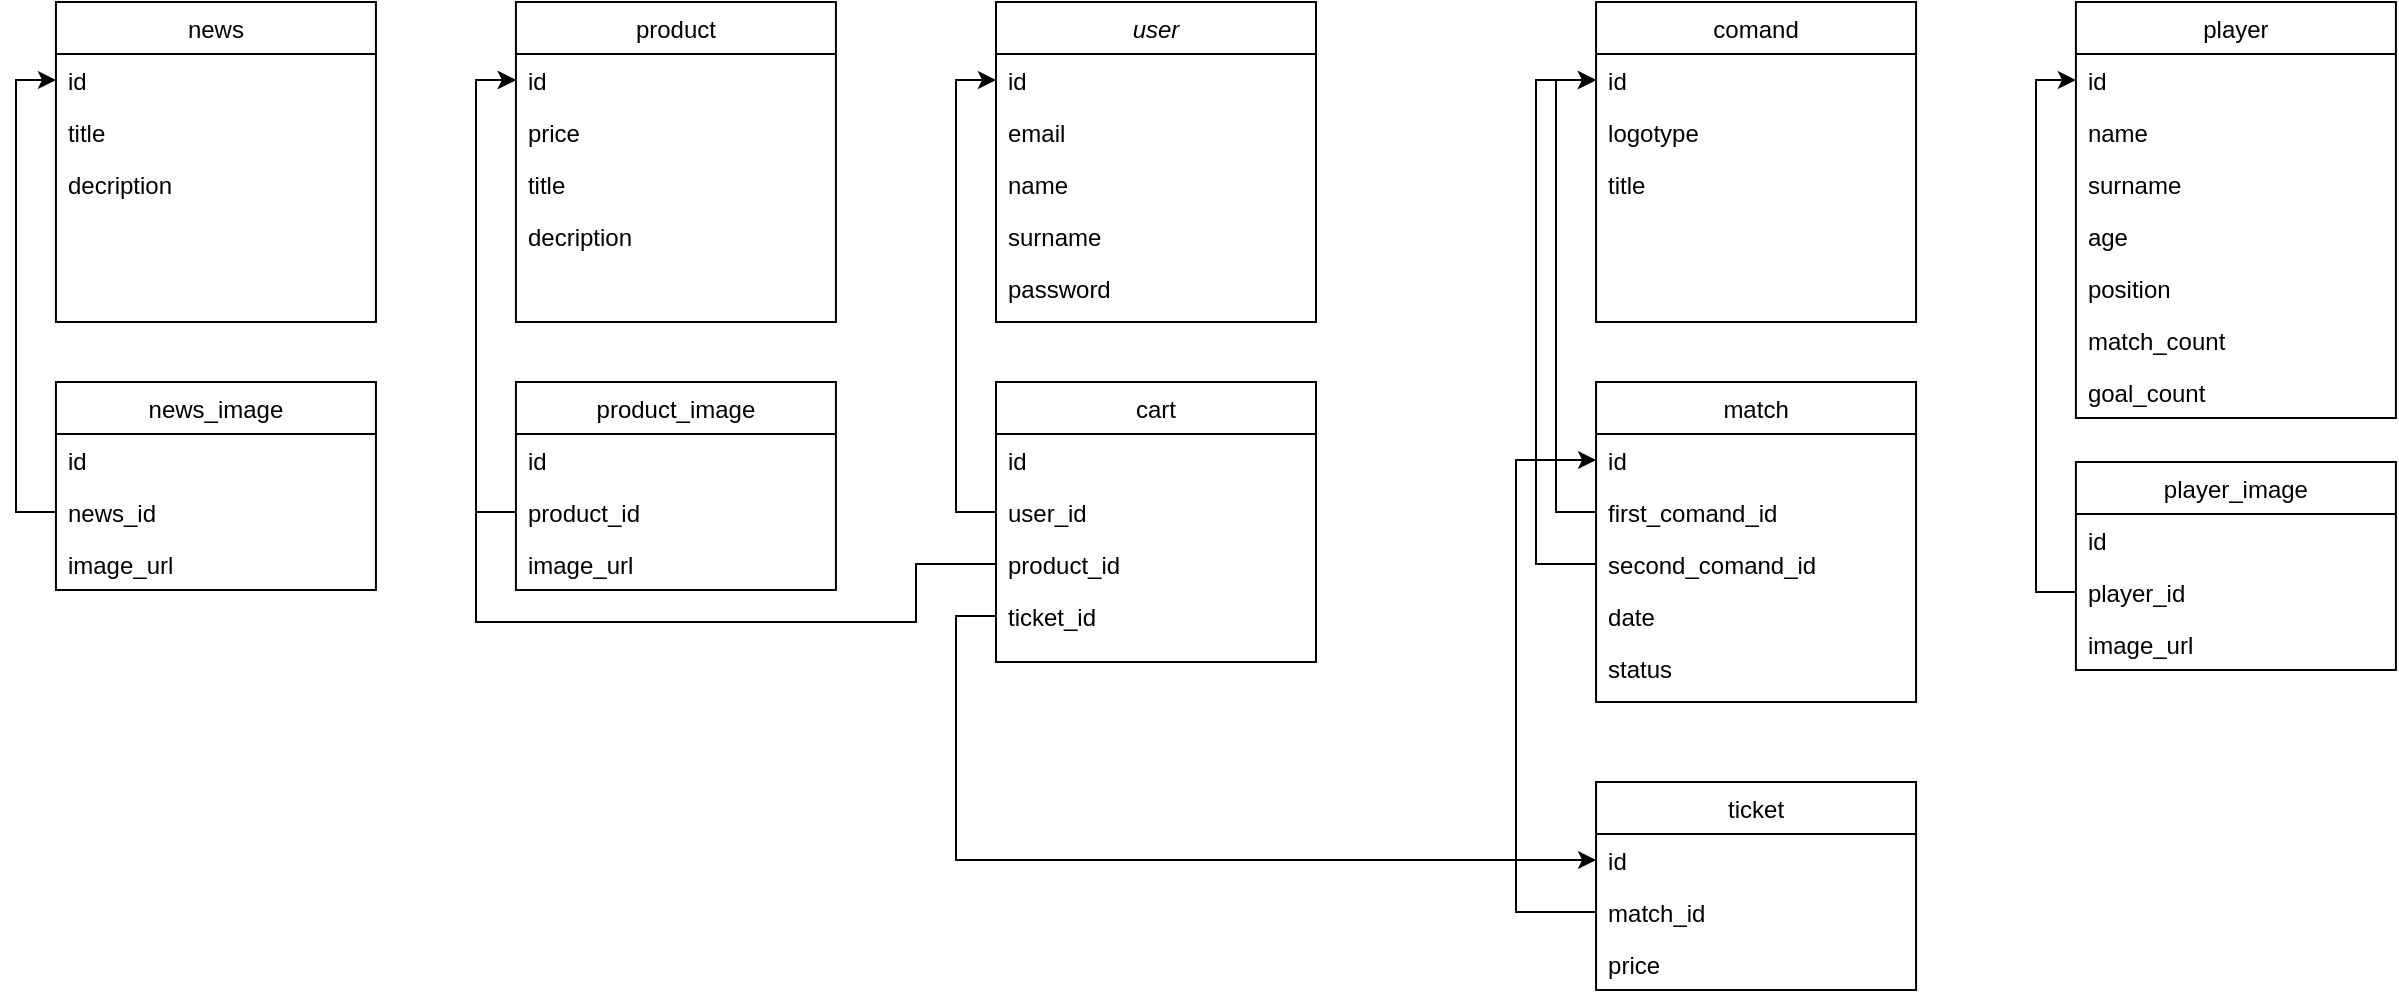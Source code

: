 <mxfile version="18.0.3" type="github">
  <diagram id="C5RBs43oDa-KdzZeNtuy" name="Page-1">
    <mxGraphModel dx="3410" dy="1392" grid="1" gridSize="10" guides="1" tooltips="1" connect="1" arrows="1" fold="1" page="1" pageScale="1" pageWidth="827" pageHeight="1169" math="0" shadow="0">
      <root>
        <mxCell id="WIyWlLk6GJQsqaUBKTNV-0" />
        <mxCell id="WIyWlLk6GJQsqaUBKTNV-1" parent="WIyWlLk6GJQsqaUBKTNV-0" />
        <mxCell id="zkfFHV4jXpPFQw0GAbJ--0" value="user" style="swimlane;fontStyle=2;align=center;verticalAlign=top;childLayout=stackLayout;horizontal=1;startSize=26;horizontalStack=0;resizeParent=1;resizeLast=0;collapsible=1;marginBottom=0;rounded=0;shadow=0;strokeWidth=1;" parent="WIyWlLk6GJQsqaUBKTNV-1" vertex="1">
          <mxGeometry x="-180" y="50" width="160" height="160" as="geometry">
            <mxRectangle x="230" y="140" width="160" height="26" as="alternateBounds" />
          </mxGeometry>
        </mxCell>
        <mxCell id="zkfFHV4jXpPFQw0GAbJ--1" value="id" style="text;align=left;verticalAlign=top;spacingLeft=4;spacingRight=4;overflow=hidden;rotatable=0;points=[[0,0.5],[1,0.5]];portConstraint=eastwest;" parent="zkfFHV4jXpPFQw0GAbJ--0" vertex="1">
          <mxGeometry y="26" width="160" height="26" as="geometry" />
        </mxCell>
        <mxCell id="zkfFHV4jXpPFQw0GAbJ--2" value="email" style="text;align=left;verticalAlign=top;spacingLeft=4;spacingRight=4;overflow=hidden;rotatable=0;points=[[0,0.5],[1,0.5]];portConstraint=eastwest;rounded=0;shadow=0;html=0;" parent="zkfFHV4jXpPFQw0GAbJ--0" vertex="1">
          <mxGeometry y="52" width="160" height="26" as="geometry" />
        </mxCell>
        <mxCell id="zkfFHV4jXpPFQw0GAbJ--3" value="name" style="text;align=left;verticalAlign=top;spacingLeft=4;spacingRight=4;overflow=hidden;rotatable=0;points=[[0,0.5],[1,0.5]];portConstraint=eastwest;rounded=0;shadow=0;html=0;" parent="zkfFHV4jXpPFQw0GAbJ--0" vertex="1">
          <mxGeometry y="78" width="160" height="26" as="geometry" />
        </mxCell>
        <mxCell id="oIwR73O2x-FvjPXzibVT-0" value="surname" style="text;align=left;verticalAlign=top;spacingLeft=4;spacingRight=4;overflow=hidden;rotatable=0;points=[[0,0.5],[1,0.5]];portConstraint=eastwest;rounded=0;shadow=0;html=0;" vertex="1" parent="zkfFHV4jXpPFQw0GAbJ--0">
          <mxGeometry y="104" width="160" height="26" as="geometry" />
        </mxCell>
        <mxCell id="oIwR73O2x-FvjPXzibVT-1" value="password" style="text;align=left;verticalAlign=top;spacingLeft=4;spacingRight=4;overflow=hidden;rotatable=0;points=[[0,0.5],[1,0.5]];portConstraint=eastwest;rounded=0;shadow=0;html=0;" vertex="1" parent="zkfFHV4jXpPFQw0GAbJ--0">
          <mxGeometry y="130" width="160" height="26" as="geometry" />
        </mxCell>
        <mxCell id="zkfFHV4jXpPFQw0GAbJ--17" value="cart" style="swimlane;fontStyle=0;align=center;verticalAlign=top;childLayout=stackLayout;horizontal=1;startSize=26;horizontalStack=0;resizeParent=1;resizeLast=0;collapsible=1;marginBottom=0;rounded=0;shadow=0;strokeWidth=1;" parent="WIyWlLk6GJQsqaUBKTNV-1" vertex="1">
          <mxGeometry x="-180" y="240" width="160" height="140" as="geometry">
            <mxRectangle x="550" y="140" width="160" height="26" as="alternateBounds" />
          </mxGeometry>
        </mxCell>
        <mxCell id="zkfFHV4jXpPFQw0GAbJ--19" value="id" style="text;align=left;verticalAlign=top;spacingLeft=4;spacingRight=4;overflow=hidden;rotatable=0;points=[[0,0.5],[1,0.5]];portConstraint=eastwest;rounded=0;shadow=0;html=0;" parent="zkfFHV4jXpPFQw0GAbJ--17" vertex="1">
          <mxGeometry y="26" width="160" height="26" as="geometry" />
        </mxCell>
        <mxCell id="oIwR73O2x-FvjPXzibVT-2" value="user_id" style="text;align=left;verticalAlign=top;spacingLeft=4;spacingRight=4;overflow=hidden;rotatable=0;points=[[0,0.5],[1,0.5]];portConstraint=eastwest;rounded=0;shadow=0;html=0;" vertex="1" parent="zkfFHV4jXpPFQw0GAbJ--17">
          <mxGeometry y="52" width="160" height="26" as="geometry" />
        </mxCell>
        <mxCell id="oIwR73O2x-FvjPXzibVT-14" value="product_id" style="text;align=left;verticalAlign=top;spacingLeft=4;spacingRight=4;overflow=hidden;rotatable=0;points=[[0,0.5],[1,0.5]];portConstraint=eastwest;rounded=0;shadow=0;html=0;" vertex="1" parent="zkfFHV4jXpPFQw0GAbJ--17">
          <mxGeometry y="78" width="160" height="26" as="geometry" />
        </mxCell>
        <mxCell id="oIwR73O2x-FvjPXzibVT-15" value="ticket_id" style="text;align=left;verticalAlign=top;spacingLeft=4;spacingRight=4;overflow=hidden;rotatable=0;points=[[0,0.5],[1,0.5]];portConstraint=eastwest;rounded=0;shadow=0;html=0;" vertex="1" parent="zkfFHV4jXpPFQw0GAbJ--17">
          <mxGeometry y="104" width="160" height="26" as="geometry" />
        </mxCell>
        <mxCell id="oIwR73O2x-FvjPXzibVT-4" style="edgeStyle=orthogonalEdgeStyle;rounded=0;orthogonalLoop=1;jettySize=auto;html=1;exitX=0;exitY=0.5;exitDx=0;exitDy=0;entryX=0;entryY=0.5;entryDx=0;entryDy=0;" edge="1" parent="WIyWlLk6GJQsqaUBKTNV-1" source="oIwR73O2x-FvjPXzibVT-2" target="zkfFHV4jXpPFQw0GAbJ--1">
          <mxGeometry relative="1" as="geometry" />
        </mxCell>
        <mxCell id="oIwR73O2x-FvjPXzibVT-5" value="ticket" style="swimlane;fontStyle=0;align=center;verticalAlign=top;childLayout=stackLayout;horizontal=1;startSize=26;horizontalStack=0;resizeParent=1;resizeLast=0;collapsible=1;marginBottom=0;rounded=0;shadow=0;strokeWidth=1;" vertex="1" parent="WIyWlLk6GJQsqaUBKTNV-1">
          <mxGeometry x="120.03" y="440" width="160" height="104" as="geometry">
            <mxRectangle x="550" y="140" width="160" height="26" as="alternateBounds" />
          </mxGeometry>
        </mxCell>
        <mxCell id="oIwR73O2x-FvjPXzibVT-6" value="id" style="text;align=left;verticalAlign=top;spacingLeft=4;spacingRight=4;overflow=hidden;rotatable=0;points=[[0,0.5],[1,0.5]];portConstraint=eastwest;rounded=0;shadow=0;html=0;" vertex="1" parent="oIwR73O2x-FvjPXzibVT-5">
          <mxGeometry y="26" width="160" height="26" as="geometry" />
        </mxCell>
        <mxCell id="oIwR73O2x-FvjPXzibVT-7" value="match_id" style="text;align=left;verticalAlign=top;spacingLeft=4;spacingRight=4;overflow=hidden;rotatable=0;points=[[0,0.5],[1,0.5]];portConstraint=eastwest;rounded=0;shadow=0;html=0;" vertex="1" parent="oIwR73O2x-FvjPXzibVT-5">
          <mxGeometry y="52" width="160" height="26" as="geometry" />
        </mxCell>
        <mxCell id="oIwR73O2x-FvjPXzibVT-11" value="price" style="text;align=left;verticalAlign=top;spacingLeft=4;spacingRight=4;overflow=hidden;rotatable=0;points=[[0,0.5],[1,0.5]];portConstraint=eastwest;rounded=0;shadow=0;html=0;" vertex="1" parent="oIwR73O2x-FvjPXzibVT-5">
          <mxGeometry y="78" width="160" height="26" as="geometry" />
        </mxCell>
        <mxCell id="oIwR73O2x-FvjPXzibVT-8" value="match" style="swimlane;fontStyle=0;align=center;verticalAlign=top;childLayout=stackLayout;horizontal=1;startSize=26;horizontalStack=0;resizeParent=1;resizeLast=0;collapsible=1;marginBottom=0;rounded=0;shadow=0;strokeWidth=1;" vertex="1" parent="WIyWlLk6GJQsqaUBKTNV-1">
          <mxGeometry x="120.03" y="240" width="160" height="160" as="geometry">
            <mxRectangle x="550" y="140" width="160" height="26" as="alternateBounds" />
          </mxGeometry>
        </mxCell>
        <mxCell id="oIwR73O2x-FvjPXzibVT-9" value="id" style="text;align=left;verticalAlign=top;spacingLeft=4;spacingRight=4;overflow=hidden;rotatable=0;points=[[0,0.5],[1,0.5]];portConstraint=eastwest;rounded=0;shadow=0;html=0;" vertex="1" parent="oIwR73O2x-FvjPXzibVT-8">
          <mxGeometry y="26" width="160" height="26" as="geometry" />
        </mxCell>
        <mxCell id="oIwR73O2x-FvjPXzibVT-16" value="first_comand_id" style="text;align=left;verticalAlign=top;spacingLeft=4;spacingRight=4;overflow=hidden;rotatable=0;points=[[0,0.5],[1,0.5]];portConstraint=eastwest;rounded=0;shadow=0;html=0;" vertex="1" parent="oIwR73O2x-FvjPXzibVT-8">
          <mxGeometry y="52" width="160" height="26" as="geometry" />
        </mxCell>
        <mxCell id="oIwR73O2x-FvjPXzibVT-20" value="second_comand_id" style="text;align=left;verticalAlign=top;spacingLeft=4;spacingRight=4;overflow=hidden;rotatable=0;points=[[0,0.5],[1,0.5]];portConstraint=eastwest;rounded=0;shadow=0;html=0;" vertex="1" parent="oIwR73O2x-FvjPXzibVT-8">
          <mxGeometry y="78" width="160" height="26" as="geometry" />
        </mxCell>
        <mxCell id="oIwR73O2x-FvjPXzibVT-18" value="date" style="text;align=left;verticalAlign=top;spacingLeft=4;spacingRight=4;overflow=hidden;rotatable=0;points=[[0,0.5],[1,0.5]];portConstraint=eastwest;rounded=0;shadow=0;html=0;" vertex="1" parent="oIwR73O2x-FvjPXzibVT-8">
          <mxGeometry y="104" width="160" height="26" as="geometry" />
        </mxCell>
        <mxCell id="oIwR73O2x-FvjPXzibVT-19" value="status" style="text;align=left;verticalAlign=top;spacingLeft=4;spacingRight=4;overflow=hidden;rotatable=0;points=[[0,0.5],[1,0.5]];portConstraint=eastwest;rounded=0;shadow=0;html=0;" vertex="1" parent="oIwR73O2x-FvjPXzibVT-8">
          <mxGeometry y="130" width="160" height="26" as="geometry" />
        </mxCell>
        <mxCell id="oIwR73O2x-FvjPXzibVT-13" style="edgeStyle=orthogonalEdgeStyle;rounded=0;orthogonalLoop=1;jettySize=auto;html=1;exitX=0;exitY=0.5;exitDx=0;exitDy=0;entryX=0;entryY=0.5;entryDx=0;entryDy=0;" edge="1" parent="WIyWlLk6GJQsqaUBKTNV-1" source="oIwR73O2x-FvjPXzibVT-7" target="oIwR73O2x-FvjPXzibVT-9">
          <mxGeometry relative="1" as="geometry">
            <Array as="points">
              <mxPoint x="80" y="505" />
              <mxPoint x="80" y="279" />
            </Array>
          </mxGeometry>
        </mxCell>
        <mxCell id="oIwR73O2x-FvjPXzibVT-21" value="comand" style="swimlane;fontStyle=0;align=center;verticalAlign=top;childLayout=stackLayout;horizontal=1;startSize=26;horizontalStack=0;resizeParent=1;resizeLast=0;collapsible=1;marginBottom=0;rounded=0;shadow=0;strokeWidth=1;" vertex="1" parent="WIyWlLk6GJQsqaUBKTNV-1">
          <mxGeometry x="120.03" y="50" width="160" height="160" as="geometry">
            <mxRectangle x="550" y="140" width="160" height="26" as="alternateBounds" />
          </mxGeometry>
        </mxCell>
        <mxCell id="oIwR73O2x-FvjPXzibVT-22" value="id" style="text;align=left;verticalAlign=top;spacingLeft=4;spacingRight=4;overflow=hidden;rotatable=0;points=[[0,0.5],[1,0.5]];portConstraint=eastwest;rounded=0;shadow=0;html=0;" vertex="1" parent="oIwR73O2x-FvjPXzibVT-21">
          <mxGeometry y="26" width="160" height="26" as="geometry" />
        </mxCell>
        <mxCell id="oIwR73O2x-FvjPXzibVT-23" value="logotype" style="text;align=left;verticalAlign=top;spacingLeft=4;spacingRight=4;overflow=hidden;rotatable=0;points=[[0,0.5],[1,0.5]];portConstraint=eastwest;rounded=0;shadow=0;html=0;" vertex="1" parent="oIwR73O2x-FvjPXzibVT-21">
          <mxGeometry y="52" width="160" height="26" as="geometry" />
        </mxCell>
        <mxCell id="oIwR73O2x-FvjPXzibVT-24" value="title" style="text;align=left;verticalAlign=top;spacingLeft=4;spacingRight=4;overflow=hidden;rotatable=0;points=[[0,0.5],[1,0.5]];portConstraint=eastwest;rounded=0;shadow=0;html=0;" vertex="1" parent="oIwR73O2x-FvjPXzibVT-21">
          <mxGeometry y="78" width="160" height="26" as="geometry" />
        </mxCell>
        <mxCell id="oIwR73O2x-FvjPXzibVT-27" style="edgeStyle=orthogonalEdgeStyle;rounded=0;orthogonalLoop=1;jettySize=auto;html=1;entryX=0;entryY=0.5;entryDx=0;entryDy=0;" edge="1" parent="WIyWlLk6GJQsqaUBKTNV-1" source="oIwR73O2x-FvjPXzibVT-16" target="oIwR73O2x-FvjPXzibVT-22">
          <mxGeometry relative="1" as="geometry" />
        </mxCell>
        <mxCell id="oIwR73O2x-FvjPXzibVT-29" style="edgeStyle=orthogonalEdgeStyle;rounded=0;orthogonalLoop=1;jettySize=auto;html=1;entryX=0;entryY=0.5;entryDx=0;entryDy=0;" edge="1" parent="WIyWlLk6GJQsqaUBKTNV-1" source="oIwR73O2x-FvjPXzibVT-20" target="oIwR73O2x-FvjPXzibVT-22">
          <mxGeometry relative="1" as="geometry">
            <Array as="points">
              <mxPoint x="90" y="331" />
              <mxPoint x="90" y="89" />
            </Array>
          </mxGeometry>
        </mxCell>
        <mxCell id="oIwR73O2x-FvjPXzibVT-30" style="edgeStyle=orthogonalEdgeStyle;rounded=0;orthogonalLoop=1;jettySize=auto;html=1;exitX=0;exitY=0.5;exitDx=0;exitDy=0;entryX=0;entryY=0.5;entryDx=0;entryDy=0;" edge="1" parent="WIyWlLk6GJQsqaUBKTNV-1" source="oIwR73O2x-FvjPXzibVT-15" target="oIwR73O2x-FvjPXzibVT-6">
          <mxGeometry relative="1" as="geometry" />
        </mxCell>
        <mxCell id="oIwR73O2x-FvjPXzibVT-31" value="product" style="swimlane;fontStyle=0;align=center;verticalAlign=top;childLayout=stackLayout;horizontal=1;startSize=26;horizontalStack=0;resizeParent=1;resizeLast=0;collapsible=1;marginBottom=0;rounded=0;shadow=0;strokeWidth=1;" vertex="1" parent="WIyWlLk6GJQsqaUBKTNV-1">
          <mxGeometry x="-420.03" y="50" width="160" height="160" as="geometry">
            <mxRectangle x="550" y="140" width="160" height="26" as="alternateBounds" />
          </mxGeometry>
        </mxCell>
        <mxCell id="oIwR73O2x-FvjPXzibVT-32" value="id" style="text;align=left;verticalAlign=top;spacingLeft=4;spacingRight=4;overflow=hidden;rotatable=0;points=[[0,0.5],[1,0.5]];portConstraint=eastwest;rounded=0;shadow=0;html=0;" vertex="1" parent="oIwR73O2x-FvjPXzibVT-31">
          <mxGeometry y="26" width="160" height="26" as="geometry" />
        </mxCell>
        <mxCell id="oIwR73O2x-FvjPXzibVT-34" value="price" style="text;align=left;verticalAlign=top;spacingLeft=4;spacingRight=4;overflow=hidden;rotatable=0;points=[[0,0.5],[1,0.5]];portConstraint=eastwest;rounded=0;shadow=0;html=0;" vertex="1" parent="oIwR73O2x-FvjPXzibVT-31">
          <mxGeometry y="52" width="160" height="26" as="geometry" />
        </mxCell>
        <mxCell id="oIwR73O2x-FvjPXzibVT-35" value="title" style="text;align=left;verticalAlign=top;spacingLeft=4;spacingRight=4;overflow=hidden;rotatable=0;points=[[0,0.5],[1,0.5]];portConstraint=eastwest;rounded=0;shadow=0;html=0;" vertex="1" parent="oIwR73O2x-FvjPXzibVT-31">
          <mxGeometry y="78" width="160" height="26" as="geometry" />
        </mxCell>
        <mxCell id="oIwR73O2x-FvjPXzibVT-36" value="decription" style="text;align=left;verticalAlign=top;spacingLeft=4;spacingRight=4;overflow=hidden;rotatable=0;points=[[0,0.5],[1,0.5]];portConstraint=eastwest;rounded=0;shadow=0;html=0;" vertex="1" parent="oIwR73O2x-FvjPXzibVT-31">
          <mxGeometry y="104" width="160" height="26" as="geometry" />
        </mxCell>
        <mxCell id="oIwR73O2x-FvjPXzibVT-37" value="product_image" style="swimlane;fontStyle=0;align=center;verticalAlign=top;childLayout=stackLayout;horizontal=1;startSize=26;horizontalStack=0;resizeParent=1;resizeLast=0;collapsible=1;marginBottom=0;rounded=0;shadow=0;strokeWidth=1;" vertex="1" parent="WIyWlLk6GJQsqaUBKTNV-1">
          <mxGeometry x="-420.03" y="240" width="160" height="104" as="geometry">
            <mxRectangle x="550" y="140" width="160" height="26" as="alternateBounds" />
          </mxGeometry>
        </mxCell>
        <mxCell id="oIwR73O2x-FvjPXzibVT-38" value="id" style="text;align=left;verticalAlign=top;spacingLeft=4;spacingRight=4;overflow=hidden;rotatable=0;points=[[0,0.5],[1,0.5]];portConstraint=eastwest;rounded=0;shadow=0;html=0;" vertex="1" parent="oIwR73O2x-FvjPXzibVT-37">
          <mxGeometry y="26" width="160" height="26" as="geometry" />
        </mxCell>
        <mxCell id="oIwR73O2x-FvjPXzibVT-39" value="product_id" style="text;align=left;verticalAlign=top;spacingLeft=4;spacingRight=4;overflow=hidden;rotatable=0;points=[[0,0.5],[1,0.5]];portConstraint=eastwest;rounded=0;shadow=0;html=0;" vertex="1" parent="oIwR73O2x-FvjPXzibVT-37">
          <mxGeometry y="52" width="160" height="26" as="geometry" />
        </mxCell>
        <mxCell id="oIwR73O2x-FvjPXzibVT-40" value="image_url" style="text;align=left;verticalAlign=top;spacingLeft=4;spacingRight=4;overflow=hidden;rotatable=0;points=[[0,0.5],[1,0.5]];portConstraint=eastwest;rounded=0;shadow=0;html=0;" vertex="1" parent="oIwR73O2x-FvjPXzibVT-37">
          <mxGeometry y="78" width="160" height="26" as="geometry" />
        </mxCell>
        <mxCell id="oIwR73O2x-FvjPXzibVT-42" style="edgeStyle=orthogonalEdgeStyle;rounded=0;orthogonalLoop=1;jettySize=auto;html=1;exitX=0;exitY=0.5;exitDx=0;exitDy=0;entryX=0;entryY=0.5;entryDx=0;entryDy=0;" edge="1" parent="WIyWlLk6GJQsqaUBKTNV-1" source="oIwR73O2x-FvjPXzibVT-39" target="oIwR73O2x-FvjPXzibVT-32">
          <mxGeometry relative="1" as="geometry" />
        </mxCell>
        <mxCell id="oIwR73O2x-FvjPXzibVT-43" style="edgeStyle=orthogonalEdgeStyle;rounded=0;orthogonalLoop=1;jettySize=auto;html=1;exitX=0;exitY=0.5;exitDx=0;exitDy=0;entryX=0;entryY=0.5;entryDx=0;entryDy=0;" edge="1" parent="WIyWlLk6GJQsqaUBKTNV-1" source="oIwR73O2x-FvjPXzibVT-14" target="oIwR73O2x-FvjPXzibVT-32">
          <mxGeometry relative="1" as="geometry">
            <Array as="points">
              <mxPoint x="-220" y="331" />
              <mxPoint x="-220" y="360" />
              <mxPoint x="-440" y="360" />
              <mxPoint x="-440" y="89" />
            </Array>
          </mxGeometry>
        </mxCell>
        <mxCell id="oIwR73O2x-FvjPXzibVT-44" value="player" style="swimlane;fontStyle=0;align=center;verticalAlign=top;childLayout=stackLayout;horizontal=1;startSize=26;horizontalStack=0;resizeParent=1;resizeLast=0;collapsible=1;marginBottom=0;rounded=0;shadow=0;strokeWidth=1;" vertex="1" parent="WIyWlLk6GJQsqaUBKTNV-1">
          <mxGeometry x="359.96" y="50" width="160" height="208" as="geometry">
            <mxRectangle x="550" y="140" width="160" height="26" as="alternateBounds" />
          </mxGeometry>
        </mxCell>
        <mxCell id="oIwR73O2x-FvjPXzibVT-45" value="id" style="text;align=left;verticalAlign=top;spacingLeft=4;spacingRight=4;overflow=hidden;rotatable=0;points=[[0,0.5],[1,0.5]];portConstraint=eastwest;rounded=0;shadow=0;html=0;" vertex="1" parent="oIwR73O2x-FvjPXzibVT-44">
          <mxGeometry y="26" width="160" height="26" as="geometry" />
        </mxCell>
        <mxCell id="oIwR73O2x-FvjPXzibVT-46" value="name" style="text;align=left;verticalAlign=top;spacingLeft=4;spacingRight=4;overflow=hidden;rotatable=0;points=[[0,0.5],[1,0.5]];portConstraint=eastwest;rounded=0;shadow=0;html=0;" vertex="1" parent="oIwR73O2x-FvjPXzibVT-44">
          <mxGeometry y="52" width="160" height="26" as="geometry" />
        </mxCell>
        <mxCell id="oIwR73O2x-FvjPXzibVT-48" value="surname" style="text;align=left;verticalAlign=top;spacingLeft=4;spacingRight=4;overflow=hidden;rotatable=0;points=[[0,0.5],[1,0.5]];portConstraint=eastwest;rounded=0;shadow=0;html=0;" vertex="1" parent="oIwR73O2x-FvjPXzibVT-44">
          <mxGeometry y="78" width="160" height="26" as="geometry" />
        </mxCell>
        <mxCell id="oIwR73O2x-FvjPXzibVT-58" value="age" style="text;align=left;verticalAlign=top;spacingLeft=4;spacingRight=4;overflow=hidden;rotatable=0;points=[[0,0.5],[1,0.5]];portConstraint=eastwest;rounded=0;shadow=0;html=0;" vertex="1" parent="oIwR73O2x-FvjPXzibVT-44">
          <mxGeometry y="104" width="160" height="26" as="geometry" />
        </mxCell>
        <mxCell id="oIwR73O2x-FvjPXzibVT-49" value="position" style="text;align=left;verticalAlign=top;spacingLeft=4;spacingRight=4;overflow=hidden;rotatable=0;points=[[0,0.5],[1,0.5]];portConstraint=eastwest;rounded=0;shadow=0;html=0;" vertex="1" parent="oIwR73O2x-FvjPXzibVT-44">
          <mxGeometry y="130" width="160" height="26" as="geometry" />
        </mxCell>
        <mxCell id="oIwR73O2x-FvjPXzibVT-55" value="match_count" style="text;align=left;verticalAlign=top;spacingLeft=4;spacingRight=4;overflow=hidden;rotatable=0;points=[[0,0.5],[1,0.5]];portConstraint=eastwest;rounded=0;shadow=0;html=0;" vertex="1" parent="oIwR73O2x-FvjPXzibVT-44">
          <mxGeometry y="156" width="160" height="26" as="geometry" />
        </mxCell>
        <mxCell id="oIwR73O2x-FvjPXzibVT-57" value="goal_count" style="text;align=left;verticalAlign=top;spacingLeft=4;spacingRight=4;overflow=hidden;rotatable=0;points=[[0,0.5],[1,0.5]];portConstraint=eastwest;rounded=0;shadow=0;html=0;" vertex="1" parent="oIwR73O2x-FvjPXzibVT-44">
          <mxGeometry y="182" width="160" height="26" as="geometry" />
        </mxCell>
        <mxCell id="oIwR73O2x-FvjPXzibVT-50" value="player_image" style="swimlane;fontStyle=0;align=center;verticalAlign=top;childLayout=stackLayout;horizontal=1;startSize=26;horizontalStack=0;resizeParent=1;resizeLast=0;collapsible=1;marginBottom=0;rounded=0;shadow=0;strokeWidth=1;" vertex="1" parent="WIyWlLk6GJQsqaUBKTNV-1">
          <mxGeometry x="359.96" y="280" width="160" height="104" as="geometry">
            <mxRectangle x="550" y="140" width="160" height="26" as="alternateBounds" />
          </mxGeometry>
        </mxCell>
        <mxCell id="oIwR73O2x-FvjPXzibVT-51" value="id" style="text;align=left;verticalAlign=top;spacingLeft=4;spacingRight=4;overflow=hidden;rotatable=0;points=[[0,0.5],[1,0.5]];portConstraint=eastwest;rounded=0;shadow=0;html=0;" vertex="1" parent="oIwR73O2x-FvjPXzibVT-50">
          <mxGeometry y="26" width="160" height="26" as="geometry" />
        </mxCell>
        <mxCell id="oIwR73O2x-FvjPXzibVT-52" value="player_id" style="text;align=left;verticalAlign=top;spacingLeft=4;spacingRight=4;overflow=hidden;rotatable=0;points=[[0,0.5],[1,0.5]];portConstraint=eastwest;rounded=0;shadow=0;html=0;" vertex="1" parent="oIwR73O2x-FvjPXzibVT-50">
          <mxGeometry y="52" width="160" height="26" as="geometry" />
        </mxCell>
        <mxCell id="oIwR73O2x-FvjPXzibVT-53" value="image_url" style="text;align=left;verticalAlign=top;spacingLeft=4;spacingRight=4;overflow=hidden;rotatable=0;points=[[0,0.5],[1,0.5]];portConstraint=eastwest;rounded=0;shadow=0;html=0;" vertex="1" parent="oIwR73O2x-FvjPXzibVT-50">
          <mxGeometry y="78" width="160" height="26" as="geometry" />
        </mxCell>
        <mxCell id="oIwR73O2x-FvjPXzibVT-60" style="edgeStyle=orthogonalEdgeStyle;rounded=0;orthogonalLoop=1;jettySize=auto;html=1;exitX=0;exitY=0.5;exitDx=0;exitDy=0;entryX=0;entryY=0.5;entryDx=0;entryDy=0;" edge="1" parent="WIyWlLk6GJQsqaUBKTNV-1" source="oIwR73O2x-FvjPXzibVT-52" target="oIwR73O2x-FvjPXzibVT-45">
          <mxGeometry relative="1" as="geometry" />
        </mxCell>
        <mxCell id="oIwR73O2x-FvjPXzibVT-61" value="news" style="swimlane;fontStyle=0;align=center;verticalAlign=top;childLayout=stackLayout;horizontal=1;startSize=26;horizontalStack=0;resizeParent=1;resizeLast=0;collapsible=1;marginBottom=0;rounded=0;shadow=0;strokeWidth=1;" vertex="1" parent="WIyWlLk6GJQsqaUBKTNV-1">
          <mxGeometry x="-650.03" y="50" width="160" height="160" as="geometry">
            <mxRectangle x="550" y="140" width="160" height="26" as="alternateBounds" />
          </mxGeometry>
        </mxCell>
        <mxCell id="oIwR73O2x-FvjPXzibVT-62" value="id" style="text;align=left;verticalAlign=top;spacingLeft=4;spacingRight=4;overflow=hidden;rotatable=0;points=[[0,0.5],[1,0.5]];portConstraint=eastwest;rounded=0;shadow=0;html=0;" vertex="1" parent="oIwR73O2x-FvjPXzibVT-61">
          <mxGeometry y="26" width="160" height="26" as="geometry" />
        </mxCell>
        <mxCell id="oIwR73O2x-FvjPXzibVT-63" value="title" style="text;align=left;verticalAlign=top;spacingLeft=4;spacingRight=4;overflow=hidden;rotatable=0;points=[[0,0.5],[1,0.5]];portConstraint=eastwest;rounded=0;shadow=0;html=0;" vertex="1" parent="oIwR73O2x-FvjPXzibVT-61">
          <mxGeometry y="52" width="160" height="26" as="geometry" />
        </mxCell>
        <mxCell id="oIwR73O2x-FvjPXzibVT-65" value="decription" style="text;align=left;verticalAlign=top;spacingLeft=4;spacingRight=4;overflow=hidden;rotatable=0;points=[[0,0.5],[1,0.5]];portConstraint=eastwest;rounded=0;shadow=0;html=0;" vertex="1" parent="oIwR73O2x-FvjPXzibVT-61">
          <mxGeometry y="78" width="160" height="26" as="geometry" />
        </mxCell>
        <mxCell id="oIwR73O2x-FvjPXzibVT-66" value="news_image" style="swimlane;fontStyle=0;align=center;verticalAlign=top;childLayout=stackLayout;horizontal=1;startSize=26;horizontalStack=0;resizeParent=1;resizeLast=0;collapsible=1;marginBottom=0;rounded=0;shadow=0;strokeWidth=1;" vertex="1" parent="WIyWlLk6GJQsqaUBKTNV-1">
          <mxGeometry x="-650.03" y="240" width="160" height="104" as="geometry">
            <mxRectangle x="550" y="140" width="160" height="26" as="alternateBounds" />
          </mxGeometry>
        </mxCell>
        <mxCell id="oIwR73O2x-FvjPXzibVT-67" value="id" style="text;align=left;verticalAlign=top;spacingLeft=4;spacingRight=4;overflow=hidden;rotatable=0;points=[[0,0.5],[1,0.5]];portConstraint=eastwest;rounded=0;shadow=0;html=0;" vertex="1" parent="oIwR73O2x-FvjPXzibVT-66">
          <mxGeometry y="26" width="160" height="26" as="geometry" />
        </mxCell>
        <mxCell id="oIwR73O2x-FvjPXzibVT-68" value="news_id" style="text;align=left;verticalAlign=top;spacingLeft=4;spacingRight=4;overflow=hidden;rotatable=0;points=[[0,0.5],[1,0.5]];portConstraint=eastwest;rounded=0;shadow=0;html=0;" vertex="1" parent="oIwR73O2x-FvjPXzibVT-66">
          <mxGeometry y="52" width="160" height="26" as="geometry" />
        </mxCell>
        <mxCell id="oIwR73O2x-FvjPXzibVT-69" value="image_url" style="text;align=left;verticalAlign=top;spacingLeft=4;spacingRight=4;overflow=hidden;rotatable=0;points=[[0,0.5],[1,0.5]];portConstraint=eastwest;rounded=0;shadow=0;html=0;" vertex="1" parent="oIwR73O2x-FvjPXzibVT-66">
          <mxGeometry y="78" width="160" height="26" as="geometry" />
        </mxCell>
        <mxCell id="oIwR73O2x-FvjPXzibVT-70" style="edgeStyle=orthogonalEdgeStyle;rounded=0;orthogonalLoop=1;jettySize=auto;html=1;exitX=0;exitY=0.5;exitDx=0;exitDy=0;entryX=0;entryY=0.5;entryDx=0;entryDy=0;" edge="1" parent="WIyWlLk6GJQsqaUBKTNV-1" source="oIwR73O2x-FvjPXzibVT-68" target="oIwR73O2x-FvjPXzibVT-62">
          <mxGeometry relative="1" as="geometry" />
        </mxCell>
      </root>
    </mxGraphModel>
  </diagram>
</mxfile>
